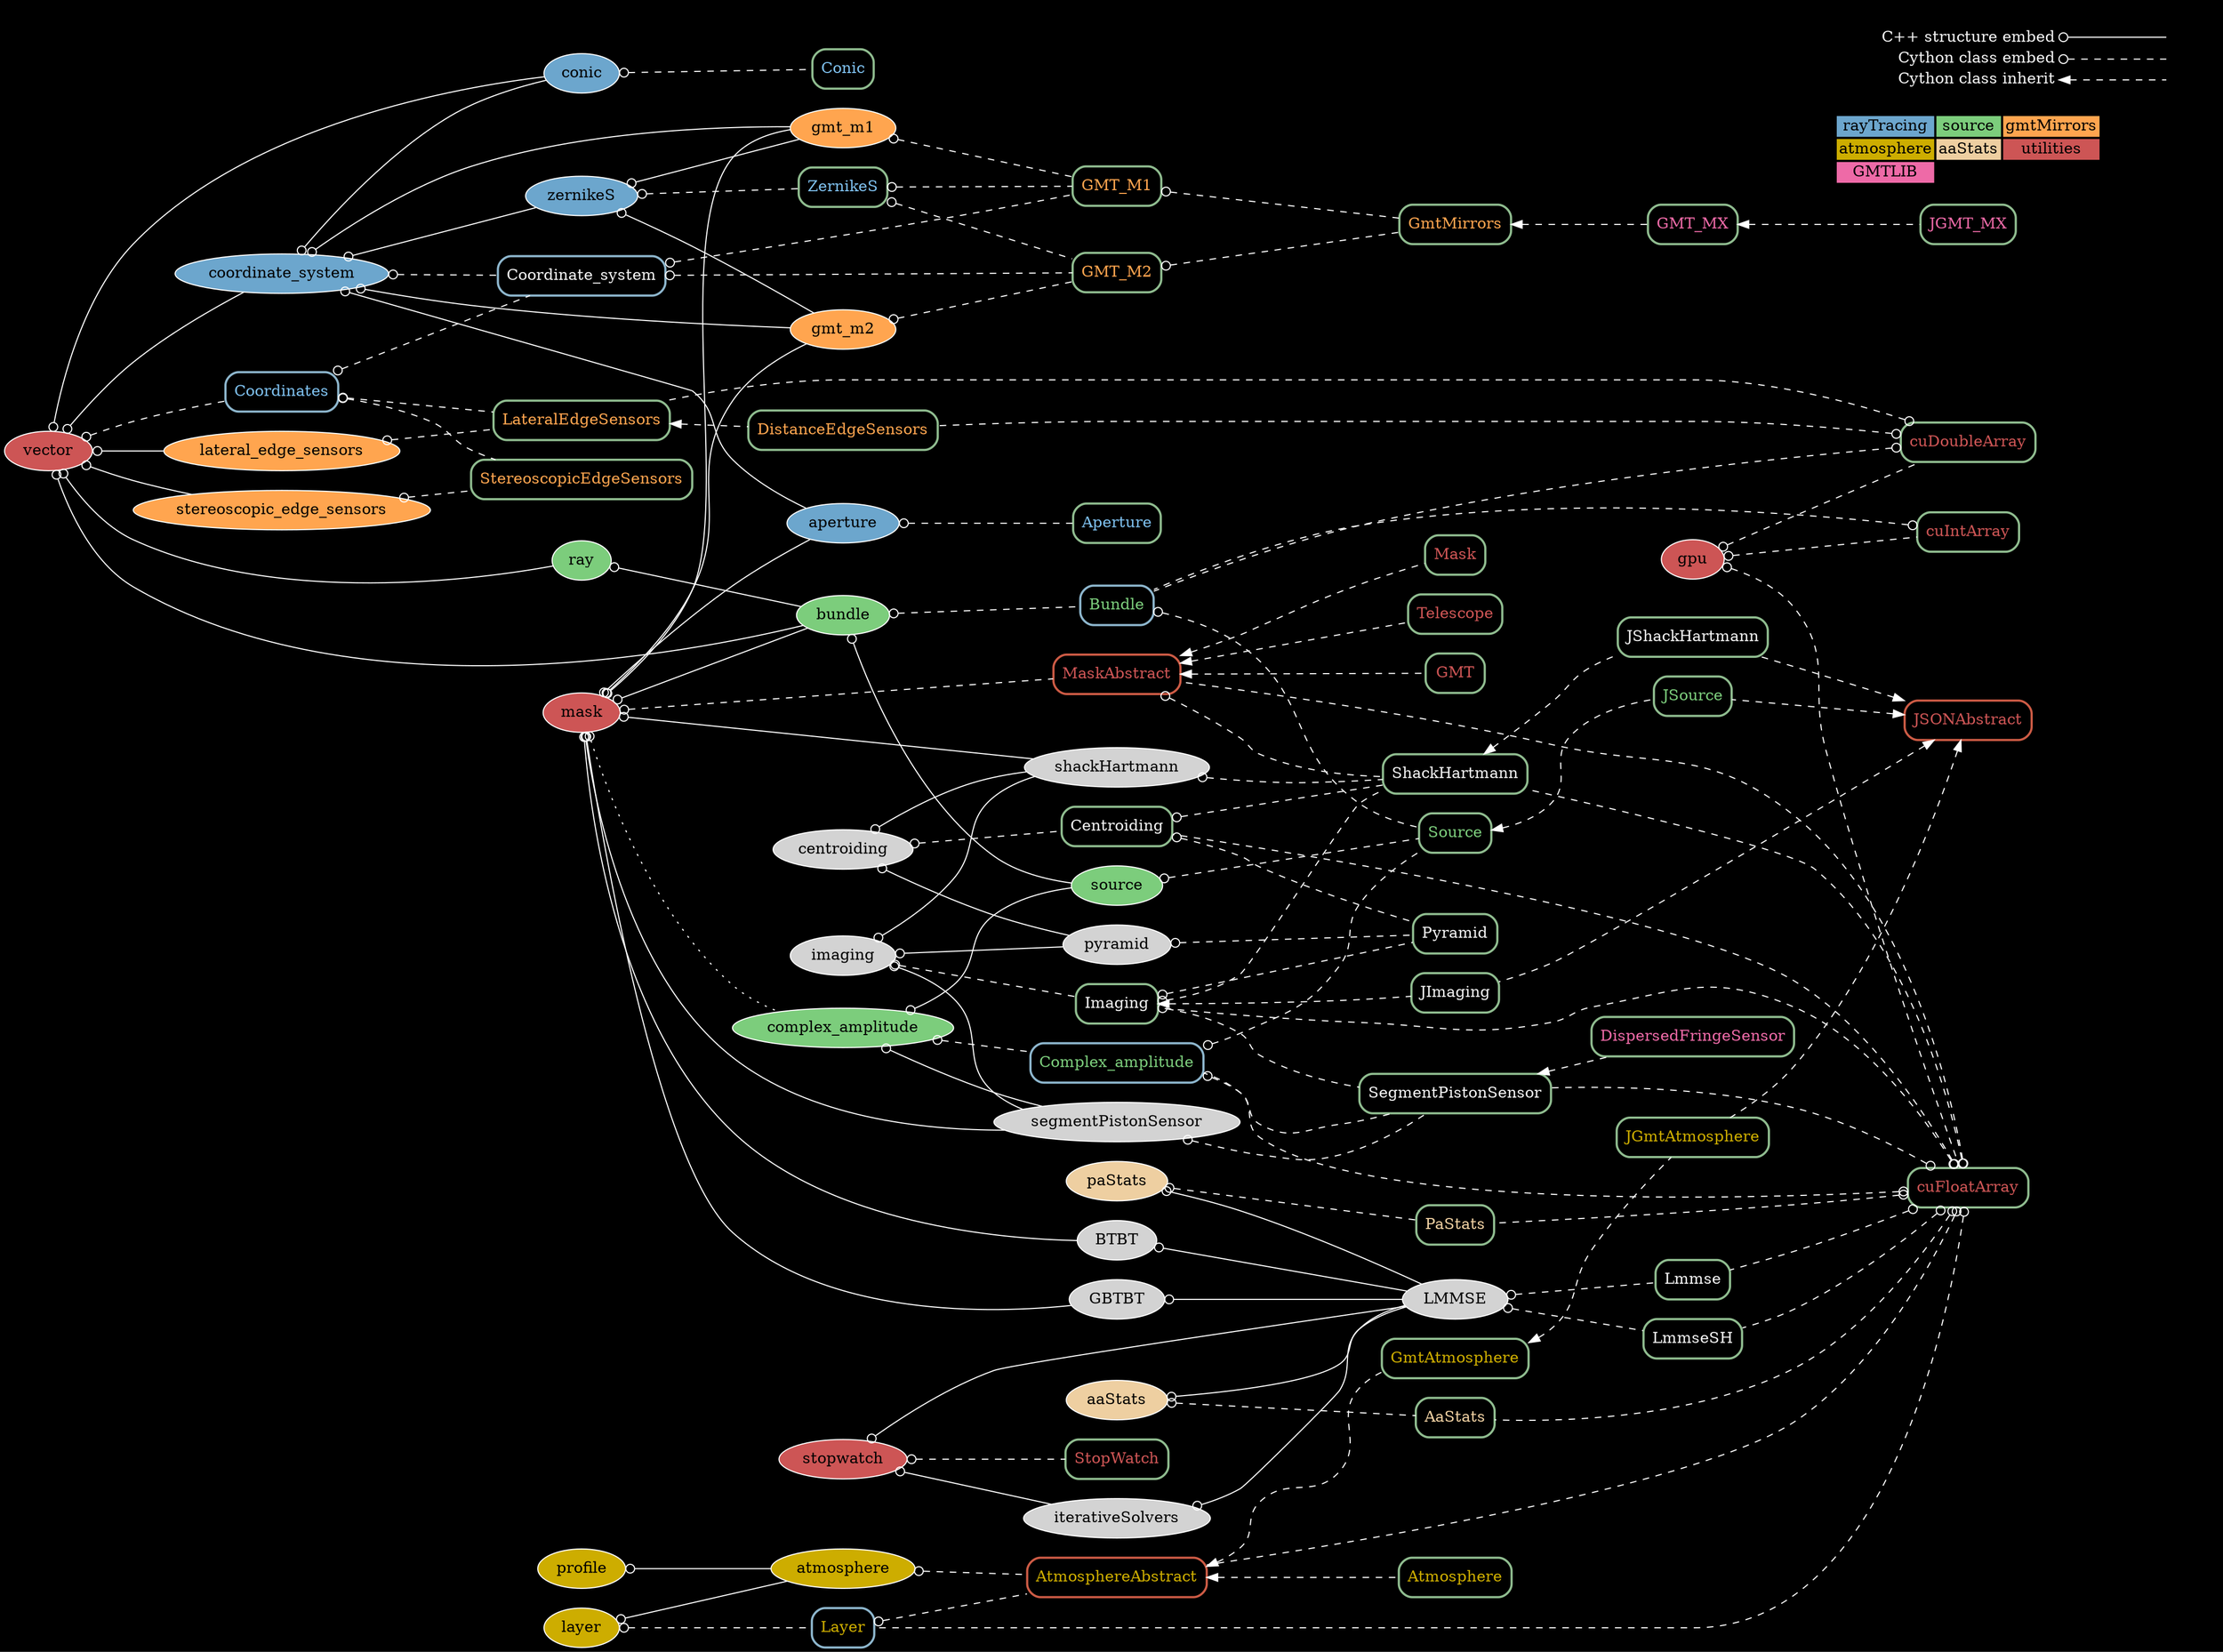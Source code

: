 digraph {
overlap=false
splines=true
bgcolor = black
node[style=filled,fillcolor=lightgray,color=white];
edge[arrowtail=odot,dir=back,color=white];

{
node[fillcolor=skyblue3]
aperture;
conic;
zernikeS;
coordinate_system;
}

{
node[fillcolor=palegreen3]
ray;
bundle;
source;
complex_amplitude;
}

{
node[fillcolor=tan1]
gmt_m1;
gmt_m2;
stereoscopic_edge_sensors;
lateral_edge_sensors;
}

{
node[fillcolor=gold3]
atmosphere;
layer;
profile;
}

{
node[fillcolor=navajowhite2]
aaStats;
paStats;
}

{
node[fillcolor=indianred3];
vector;
mask;
stopwatch;
gpu;
}

centroiding -> shackHartmann;
centroiding -> pyramid;
bundle -> source;

{mask; coordinate_system} -> aperture;
{vector; coordinate_system} -> conic;
coordinate_system -> zernikeS;
coordinate_system -> gmt_m1;
coordinate_system -> gmt_m2

zernikeS -> gmt_m1;
zernikeS -> gmt_m2;

ray -> bundle;
vector -> {stereoscopic_edge_sensors;lateral_edge_sensors;coordinate_system;bundle;ray;}
complex_amplitude -> source;

layer -> atmosphere;
profile -> atmosphere;

{aaStats;paStats;BTBT;GBTBT;iterativeSolvers;stopwatch;} -> LMMSE;
stopwatch -> iterativeSolvers;

gpu;

complex_amplitude -> segmentPistonSensor;
mask -> {shackHartmann;gmt_m1;gmt_m2;bundle;BTBT;GBTBT;segmentPistonSensor;}
imaging -> {shackHartmann;pyramid;segmentPistonSensor;}

edge[style=dotted,color=white]
mask -> complex_amplitude;

node[color=darkseagreen,style=rounded,shape=box,fontcolor=whitesmoke,penwidth=2];
edge[style=dashed,color=white]

{
node[fontcolor=indianred3];
MaskAbstract;
Mask;
Telescope;
GMT;
StopWatch;
cuIntArray;
cuFloatArray;
cuDoubleArray;
JSONAbstract;
}

{
node[fontcolor=skyblue2]
Aperture;
Conic;
ZernikeS;
Coordinates;
}

{
node[fontcolor=palegreen3]
Bundle;
Complex_amplitude;
Source;
JSource;
}

{
node[fontcolor=tan1]
GmtMirrors;
GMT_M1;
GMT_M2;
StereoscopicEdgeSensors;
LateralEdgeSensors;
DistanceEdgeSensors;
}

{
node[fontcolor=gold3]
AtmosphereAbstract;
Atmosphere;
GmtAtmosphere;
JGmtAtmosphere;
Layer;
}

{
node[fontcolor=navajowhite2]
AaStats;
PaStats;
}

{
node[fontcolor=hotpink2]
GMT_MX;
JGMT_MX;
DispersedFringeSensor;
}

aaStats -> AaStats;
paStats -> PaStats;

centroiding -> Centroiding;
imaging -> Imaging;

source -> Source;
Complex_amplitude[color=lightskyblue3];
complex_amplitude -> Complex_amplitude;
Bundle[color=lightskyblue3];
bundle -> Bundle;
cuDoubleArray -> Bundle;
cuIntArray -> Bundle;
Complex_amplitude -> Source[label="wavefront"];
Bundle -> Source[label="rays"];

shackHartmann -> ShackHartmann;
MaskAbstract -> ShackHartmann;
Centroiding -> ShackHartmann;

pyramid -> Pyramid;
Centroiding -> Pyramid;

segmentPistonSensor -> SegmentPistonSensor;

gmt_m1 -> GMT_M1;
gmt_m2 -> GMT_M2;

aperture -> Aperture;
conic -> Conic;

zernikeS -> ZernikeS;
ZernikeS -> GMT_M1;
ZernikeS -> GMT_M2;
GMT_M1 -> GmtMirrors[label="M1"];
GMT_M2 -> GmtMirrors[label="M2"];
Coordinate_system[color=lightskyblue3];
coordinate_system -> Coordinate_system;
Coordinate_system -> GMT_M1;
Coordinate_system -> GMT_M2;
Coordinates[color=lightskyblue3];
Coordinates -> Coordinate_system;
vector -> Coordinates;

stereoscopic_edge_sensors -> StereoscopicEdgeSensors;
Coordinates -> StereoscopicEdgeSensors;

lateral_edge_sensors -> LateralEdgeSensors;
Coordinates -> LateralEdgeSensors;
cuDoubleArray -> {LateralEdgeSensors; DistanceEdgeSensors;}


AtmosphereAbstract[color=coral3];
atmosphere -> AtmosphereAbstract;
Layer[color=lightskyblue3];
layer -> Layer -> AtmosphereAbstract;

MaskAbstract[color=coral3]
mask -> MaskAbstract;
Complex_amplitude -> SegmentPistonSensor;
Imaging -> {ShackHartmann;Pyramid;SegmentPistonSensor;}

stopwatch -> StopWatch;

gpu -> {cuFloatArray;cuIntArray;cuDoubleArray;}
LMMSE -> {Lmmse;LmmseSH;}
cuFloatArray -> {Imaging;Centroiding;Complex_amplitude;ShackHartmann;SegmentPistonSensor;Layer;MaskAbstract;Lmmse;LmmseSH;AtmosphereAbstract;AaStats;PaStats;}

edge[dir=back,arrowtail=normal];

AtmosphereAbstract -> Atmosphere;
AtmosphereAbstract -> GmtAtmosphere -> JGmtAtmosphere;

MaskAbstract -> Mask;
MaskAbstract -> Telescope;
MaskAbstract -> GMT;

GmtMirrors -> GMT_MX -> JGMT_MX;
SegmentPistonSensor -> DispersedFringeSensor;
LateralEdgeSensors -> DistanceEdgeSensors;

Source -> JSource;

Imaging -> JImaging;

ShackHartmann -> JShackHartmann;

JSONAbstract[color=coral3];
JSONAbstract -> {JSource; JImaging; JGmtAtmosphere; JShackHartmann;}

#{rank = source; mask;}
#{rank = same; gpu; GMT_MX; Atmosphere;}
#{rank = same; Source; ShackHartmann}
#{rank=same; stopwatch; StopWatch;}
{rank = same; cuFloatArray; cuDoubleArray; cuIntArray}
{rank = sink; cuFloatArray; JSONAbstract;}

  rankdir=LR
  node [shape=plaintext]
  subgraph cluster_01 {
    #label = "Legend";
    color = black;
    key [label=<<table border="0" cellpadding="2" cellspacing="0" cellborder="0">
      <tr><td align="right" port="i1">C++ structure embed</td></tr>
      <tr><td align="right" port="i2">Cython class embed</td></tr>
      <tr><td align="right" port="i3">Cython class inherit</td></tr>
      </table>>]
    key2 [label=<<table border="0" cellpadding="2" cellspacing="0" cellborder="0">
      <tr><td port="i1">&nbsp;</td></tr>
      <tr><td port="i2">&nbsp;</td></tr>
      <tr><td port="i3">&nbsp;</td></tr>
      </table>>]
    key:i1:e -> key2:i1:w [style=solid,arrowtail=odot]
    key:i2:e -> key2:i2:w [style=dashed,arrowtail=odot]
    key:i3:e -> key2:i3:w [style=dashed]
    abc [shape=none,margin=0,label=<
    <table border="0">
    <tr>
    <td bgcolor="skyblue3"><font color="black">rayTracing</font></td>
    <td bgcolor="palegreen3"><font color="black">source</font></td>
    <td bgcolor="tan1"><font color="black">gmtMirrors</font></td>
    </tr>
    <tr>
    <td bgcolor="gold3"><font color="black">atmosphere</font></td>
    <td bgcolor="navajowhite2"><font color="black">aaStats</font></td>
    <td bgcolor="indianred3"><font color="black">utilities</font></td>
    </tr>
    <tr>
    <td bgcolor="hotpink2"><font color="black">GMTLIB</font></td>
    </tr>
    </table>
    >]
  }
}
